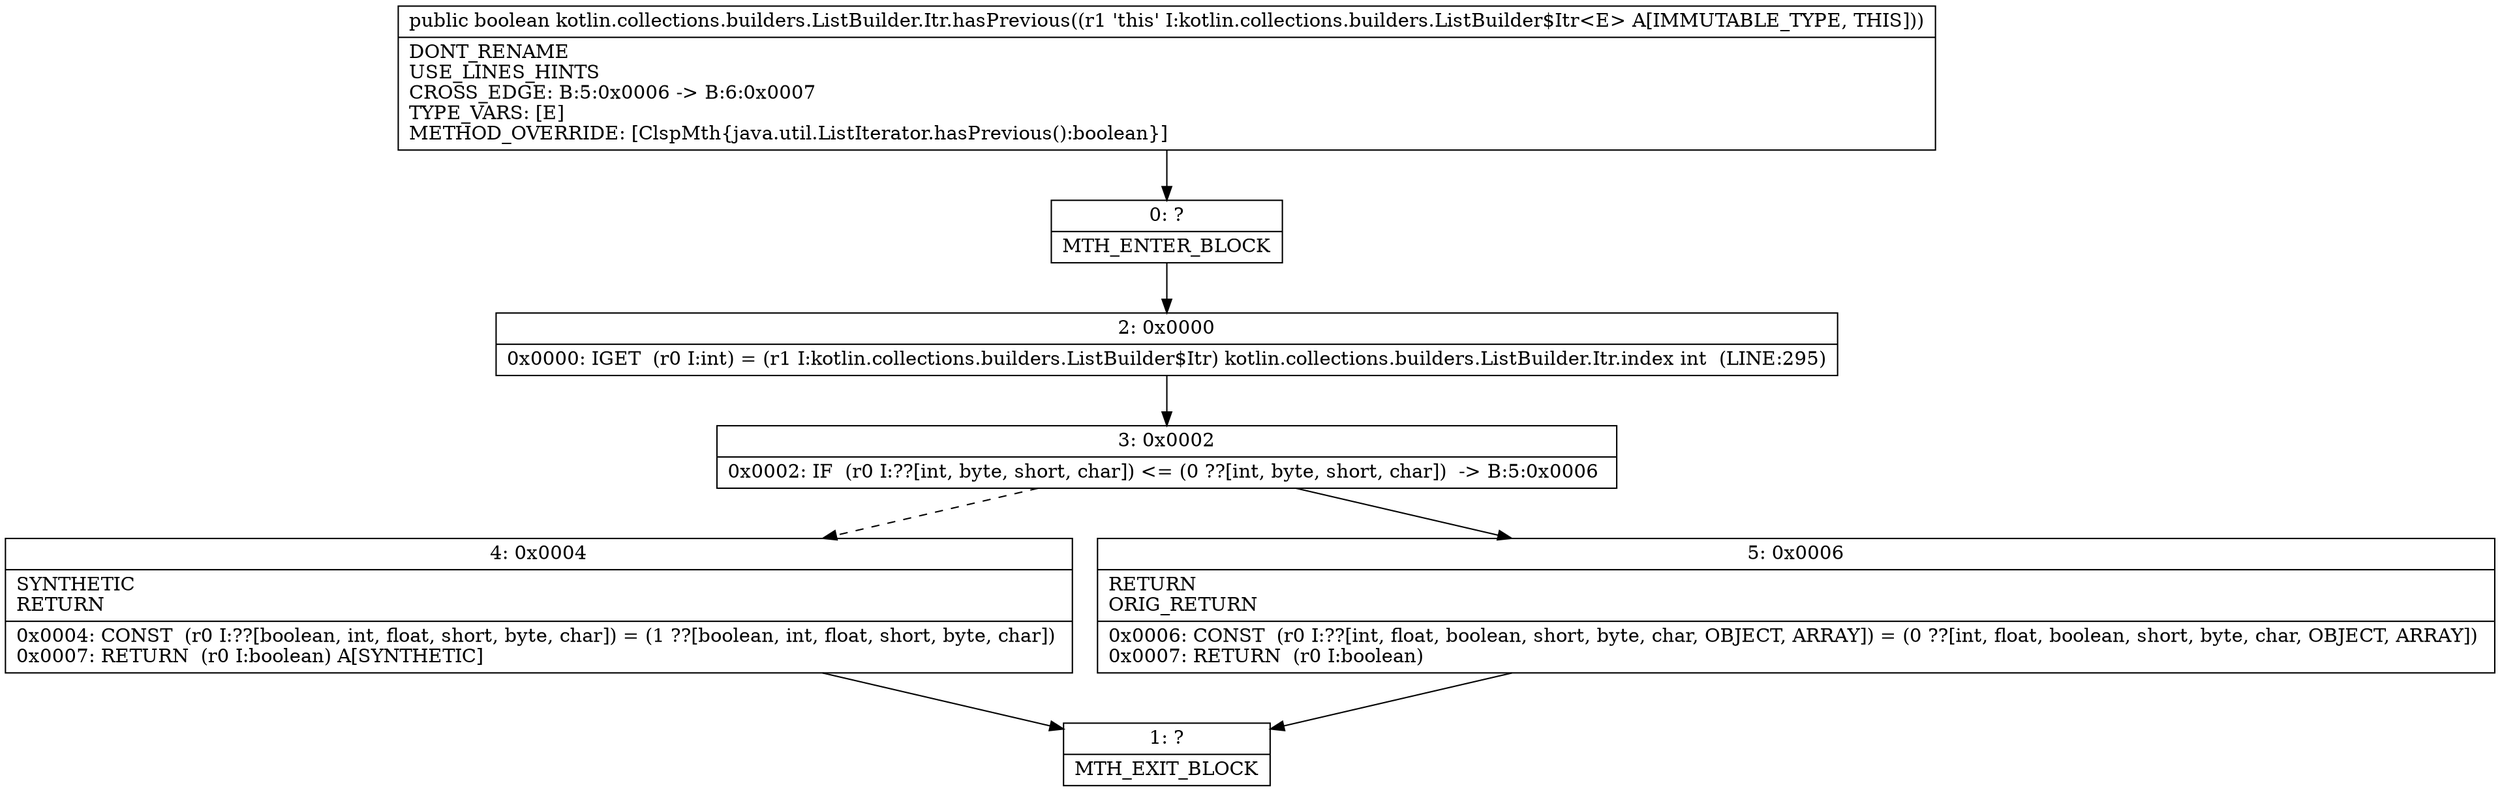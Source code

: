 digraph "CFG forkotlin.collections.builders.ListBuilder.Itr.hasPrevious()Z" {
Node_0 [shape=record,label="{0\:\ ?|MTH_ENTER_BLOCK\l}"];
Node_2 [shape=record,label="{2\:\ 0x0000|0x0000: IGET  (r0 I:int) = (r1 I:kotlin.collections.builders.ListBuilder$Itr) kotlin.collections.builders.ListBuilder.Itr.index int  (LINE:295)\l}"];
Node_3 [shape=record,label="{3\:\ 0x0002|0x0002: IF  (r0 I:??[int, byte, short, char]) \<= (0 ??[int, byte, short, char])  \-\> B:5:0x0006 \l}"];
Node_4 [shape=record,label="{4\:\ 0x0004|SYNTHETIC\lRETURN\l|0x0004: CONST  (r0 I:??[boolean, int, float, short, byte, char]) = (1 ??[boolean, int, float, short, byte, char]) \l0x0007: RETURN  (r0 I:boolean) A[SYNTHETIC]\l}"];
Node_1 [shape=record,label="{1\:\ ?|MTH_EXIT_BLOCK\l}"];
Node_5 [shape=record,label="{5\:\ 0x0006|RETURN\lORIG_RETURN\l|0x0006: CONST  (r0 I:??[int, float, boolean, short, byte, char, OBJECT, ARRAY]) = (0 ??[int, float, boolean, short, byte, char, OBJECT, ARRAY]) \l0x0007: RETURN  (r0 I:boolean) \l}"];
MethodNode[shape=record,label="{public boolean kotlin.collections.builders.ListBuilder.Itr.hasPrevious((r1 'this' I:kotlin.collections.builders.ListBuilder$Itr\<E\> A[IMMUTABLE_TYPE, THIS]))  | DONT_RENAME\lUSE_LINES_HINTS\lCROSS_EDGE: B:5:0x0006 \-\> B:6:0x0007\lTYPE_VARS: [E]\lMETHOD_OVERRIDE: [ClspMth\{java.util.ListIterator.hasPrevious():boolean\}]\l}"];
MethodNode -> Node_0;Node_0 -> Node_2;
Node_2 -> Node_3;
Node_3 -> Node_4[style=dashed];
Node_3 -> Node_5;
Node_4 -> Node_1;
Node_5 -> Node_1;
}

